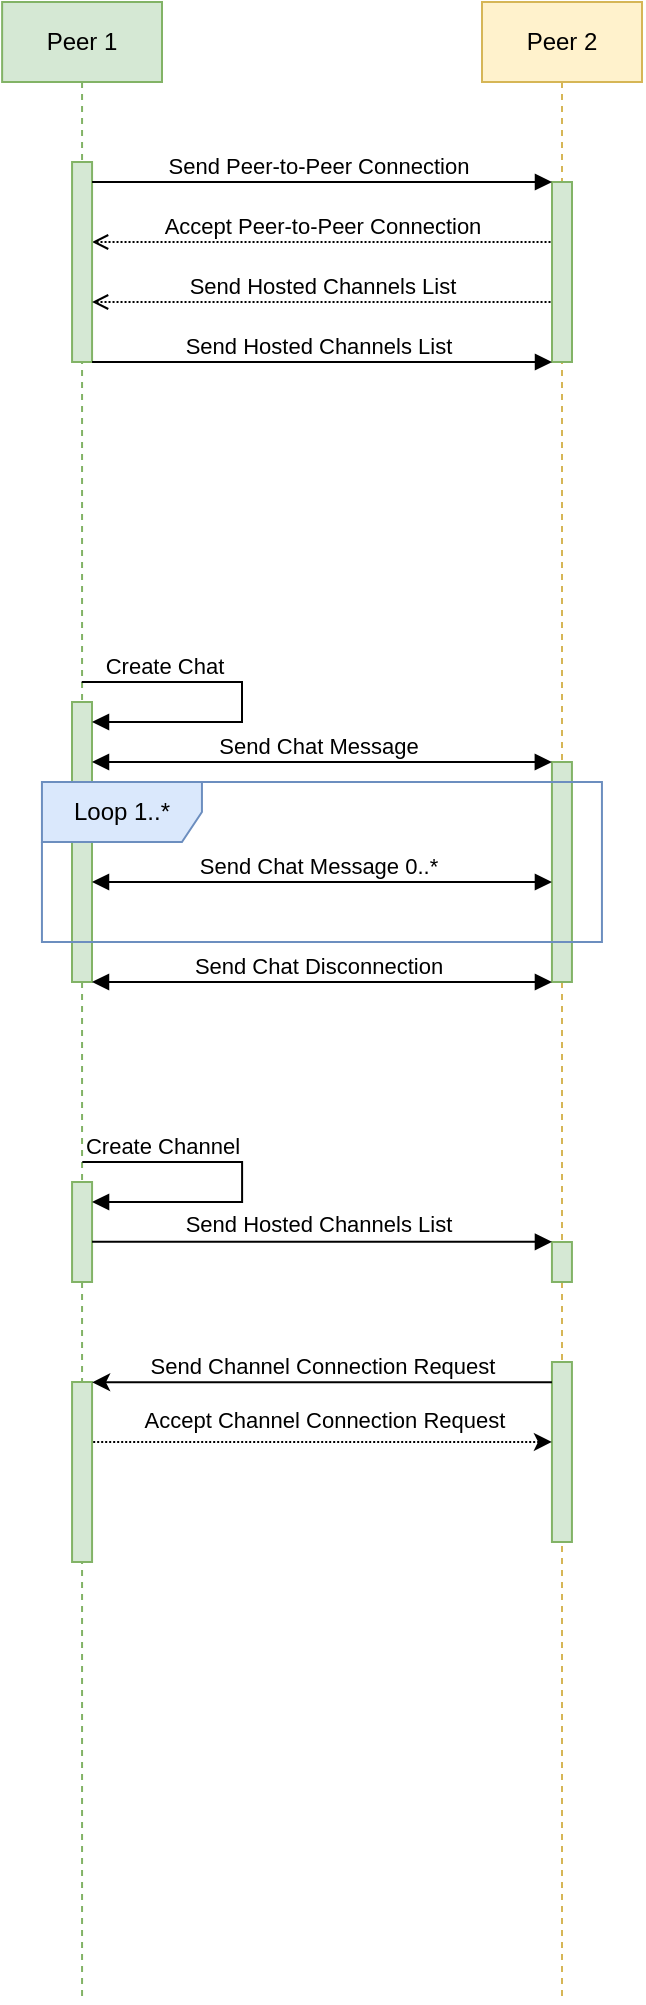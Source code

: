 <mxfile version="16.6.2" type="github">
  <diagram name="Page-1" id="9361dd3d-8414-5efd-6122-117bd74ce7a7">
    <mxGraphModel dx="547" dy="1080" grid="1" gridSize="10" guides="1" tooltips="1" connect="1" arrows="1" fold="1" page="0" pageScale="1.5" pageWidth="826" pageHeight="1169" background="none" math="0" shadow="0">
      <root>
        <mxCell id="0" />
        <mxCell id="1" parent="0" />
        <mxCell id="11drq7sAJ2hJXasCKpL5-99" value="" style="endArrow=none;html=1;rounded=0;startArrow=open;startFill=0;dashed=1;dashPattern=1 1;" edge="1" parent="1" source="11drq7sAJ2hJXasCKpL5-96" target="11drq7sAJ2hJXasCKpL5-98">
          <mxGeometry width="50" height="50" relative="1" as="geometry">
            <mxPoint x="340" y="-260" as="sourcePoint" />
            <mxPoint x="420" y="-280" as="targetPoint" />
            <Array as="points">
              <mxPoint x="340" y="-320" />
            </Array>
          </mxGeometry>
        </mxCell>
        <mxCell id="11drq7sAJ2hJXasCKpL5-100" value="Accept Peer-to-Peer Connection" style="edgeLabel;html=1;align=center;verticalAlign=bottom;resizable=0;points=[];labelPosition=center;verticalLabelPosition=top;labelBackgroundColor=none;" vertex="1" connectable="0" parent="11drq7sAJ2hJXasCKpL5-99">
          <mxGeometry x="-0.046" y="-1" relative="1" as="geometry">
            <mxPoint x="5" y="-1" as="offset" />
          </mxGeometry>
        </mxCell>
        <mxCell id="11drq7sAJ2hJXasCKpL5-93" value="Peer 1" style="shape=umlLifeline;perimeter=lifelinePerimeter;whiteSpace=wrap;html=1;container=1;collapsible=0;recursiveResize=0;outlineConnect=0;fillColor=#d5e8d4;strokeColor=#82b366;" vertex="1" parent="1">
          <mxGeometry x="160.06" y="-440" width="79.94" height="1000" as="geometry" />
        </mxCell>
        <mxCell id="11drq7sAJ2hJXasCKpL5-96" value="" style="html=1;points=[];perimeter=orthogonalPerimeter;fillColor=#d5e8d4;strokeColor=#82b366;" vertex="1" parent="11drq7sAJ2hJXasCKpL5-93">
          <mxGeometry x="34.97" y="80" width="10" height="100" as="geometry" />
        </mxCell>
        <mxCell id="11drq7sAJ2hJXasCKpL5-108" value="" style="html=1;points=[];perimeter=orthogonalPerimeter;labelBackgroundColor=none;fillColor=#d5e8d4;strokeColor=#82b366;" vertex="1" parent="11drq7sAJ2hJXasCKpL5-93">
          <mxGeometry x="34.97" y="590" width="10" height="50" as="geometry" />
        </mxCell>
        <mxCell id="11drq7sAJ2hJXasCKpL5-116" value="" style="html=1;points=[];perimeter=orthogonalPerimeter;labelBackgroundColor=none;fillColor=#d5e8d4;strokeColor=#82b366;" vertex="1" parent="11drq7sAJ2hJXasCKpL5-93">
          <mxGeometry x="34.97" y="690" width="10" height="90" as="geometry" />
        </mxCell>
        <mxCell id="11drq7sAJ2hJXasCKpL5-123" value="" style="endArrow=block;html=1;rounded=0;endFill=1;edgeStyle=orthogonalEdgeStyle;" edge="1" parent="11drq7sAJ2hJXasCKpL5-93" target="11drq7sAJ2hJXasCKpL5-108">
          <mxGeometry width="50" height="50" relative="1" as="geometry">
            <mxPoint x="40.085" y="580" as="sourcePoint" />
            <mxPoint x="19.94" y="970" as="targetPoint" />
            <Array as="points">
              <mxPoint x="120" y="580" />
              <mxPoint x="120" y="600" />
            </Array>
          </mxGeometry>
        </mxCell>
        <mxCell id="11drq7sAJ2hJXasCKpL5-124" value="Create Channel" style="edgeLabel;align=center;verticalAlign=bottom;resizable=0;points=[];labelPosition=center;verticalLabelPosition=top;html=1;labelBackgroundColor=none;" vertex="1" connectable="0" parent="11drq7sAJ2hJXasCKpL5-123">
          <mxGeometry x="-0.258" relative="1" as="geometry">
            <mxPoint x="-25" as="offset" />
          </mxGeometry>
        </mxCell>
        <mxCell id="11drq7sAJ2hJXasCKpL5-94" value="Peer 2" style="shape=umlLifeline;perimeter=lifelinePerimeter;whiteSpace=wrap;html=1;container=1;collapsible=0;recursiveResize=0;outlineConnect=0;fillColor=#fff2cc;strokeColor=#d6b656;" vertex="1" parent="1">
          <mxGeometry x="400" y="-440" width="80" height="1000" as="geometry" />
        </mxCell>
        <mxCell id="11drq7sAJ2hJXasCKpL5-113" value="" style="html=1;points=[];perimeter=orthogonalPerimeter;labelBackgroundColor=none;fillColor=#d5e8d4;strokeColor=#82b366;" vertex="1" parent="11drq7sAJ2hJXasCKpL5-94">
          <mxGeometry x="34.97" y="620" width="10" height="20" as="geometry" />
        </mxCell>
        <mxCell id="11drq7sAJ2hJXasCKpL5-117" value="" style="html=1;points=[];perimeter=orthogonalPerimeter;labelBackgroundColor=none;fillColor=#d5e8d4;strokeColor=#82b366;" vertex="1" parent="11drq7sAJ2hJXasCKpL5-94">
          <mxGeometry x="34.97" y="680" width="10" height="90" as="geometry" />
        </mxCell>
        <mxCell id="11drq7sAJ2hJXasCKpL5-128" value="" style="html=1;points=[];perimeter=orthogonalPerimeter;fillColor=#d5e8d4;strokeColor=#82b366;" vertex="1" parent="11drq7sAJ2hJXasCKpL5-94">
          <mxGeometry x="-205" y="350" width="10" height="140" as="geometry" />
        </mxCell>
        <mxCell id="11drq7sAJ2hJXasCKpL5-131" value="" style="html=1;points=[];perimeter=orthogonalPerimeter;fillColor=#d5e8d4;strokeColor=#82b366;" vertex="1" parent="11drq7sAJ2hJXasCKpL5-94">
          <mxGeometry x="34.97" y="380" width="10" height="110" as="geometry" />
        </mxCell>
        <mxCell id="11drq7sAJ2hJXasCKpL5-136" value="" style="endArrow=block;html=1;rounded=0;endFill=1;startArrow=block;startFill=1;" edge="1" parent="11drq7sAJ2hJXasCKpL5-94" source="11drq7sAJ2hJXasCKpL5-128" target="11drq7sAJ2hJXasCKpL5-131">
          <mxGeometry width="50" height="50" relative="1" as="geometry">
            <mxPoint x="-160.03" y="450" as="sourcePoint" />
            <mxPoint x="-20.03" y="460" as="targetPoint" />
            <Array as="points">
              <mxPoint x="-50" y="440" />
            </Array>
          </mxGeometry>
        </mxCell>
        <mxCell id="11drq7sAJ2hJXasCKpL5-137" value="Send Chat Message 0..*" style="edgeLabel;align=center;verticalAlign=bottom;resizable=0;points=[];labelPosition=center;verticalLabelPosition=top;html=1;labelBackgroundColor=none;" vertex="1" connectable="0" parent="11drq7sAJ2hJXasCKpL5-136">
          <mxGeometry x="-0.258" relative="1" as="geometry">
            <mxPoint x="27" as="offset" />
          </mxGeometry>
        </mxCell>
        <mxCell id="11drq7sAJ2hJXasCKpL5-138" value="" style="endArrow=block;html=1;rounded=0;endFill=1;startArrow=block;startFill=1;" edge="1" parent="11drq7sAJ2hJXasCKpL5-94" source="11drq7sAJ2hJXasCKpL5-128" target="11drq7sAJ2hJXasCKpL5-131">
          <mxGeometry width="50" height="50" relative="1" as="geometry">
            <mxPoint x="-185.01" y="370.28" as="sourcePoint" />
            <mxPoint x="45.01" y="379.8" as="targetPoint" />
            <Array as="points">
              <mxPoint x="-10" y="490" />
            </Array>
          </mxGeometry>
        </mxCell>
        <mxCell id="11drq7sAJ2hJXasCKpL5-139" value="Send Chat Disconnection" style="edgeLabel;align=center;verticalAlign=bottom;resizable=0;points=[];labelPosition=center;verticalLabelPosition=top;html=1;labelBackgroundColor=none;" vertex="1" connectable="0" parent="11drq7sAJ2hJXasCKpL5-138">
          <mxGeometry x="-0.258" relative="1" as="geometry">
            <mxPoint x="27" as="offset" />
          </mxGeometry>
        </mxCell>
        <mxCell id="11drq7sAJ2hJXasCKpL5-98" value="" style="html=1;points=[];perimeter=orthogonalPerimeter;fillColor=#d5e8d4;strokeColor=#82b366;" vertex="1" parent="11drq7sAJ2hJXasCKpL5-94">
          <mxGeometry x="35" y="90" width="10" height="90" as="geometry" />
        </mxCell>
        <mxCell id="11drq7sAJ2hJXasCKpL5-140" value="" style="endArrow=block;html=1;rounded=0;endFill=1;startArrow=block;startFill=1;entryX=-0.005;entryY=0;entryDx=0;entryDy=0;entryPerimeter=0;" edge="1" parent="11drq7sAJ2hJXasCKpL5-94" source="11drq7sAJ2hJXasCKpL5-128" target="11drq7sAJ2hJXasCKpL5-131">
          <mxGeometry width="50" height="50" relative="1" as="geometry">
            <mxPoint x="-185" y="425" as="sourcePoint" />
            <mxPoint x="44.97" y="425" as="targetPoint" />
          </mxGeometry>
        </mxCell>
        <mxCell id="11drq7sAJ2hJXasCKpL5-141" value="Send Chat Message" style="edgeLabel;align=center;verticalAlign=bottom;resizable=0;points=[];labelPosition=center;verticalLabelPosition=top;html=1;labelBackgroundColor=none;" vertex="1" connectable="0" parent="11drq7sAJ2hJXasCKpL5-140">
          <mxGeometry x="-0.258" relative="1" as="geometry">
            <mxPoint x="27" as="offset" />
          </mxGeometry>
        </mxCell>
        <mxCell id="11drq7sAJ2hJXasCKpL5-95" value="" style="endArrow=block;html=1;rounded=0;endFill=1;entryX=-0.001;entryY=0;entryDx=0;entryDy=0;entryPerimeter=0;" edge="1" parent="1" source="11drq7sAJ2hJXasCKpL5-96" target="11drq7sAJ2hJXasCKpL5-98">
          <mxGeometry width="50" height="50" relative="1" as="geometry">
            <mxPoint x="320" y="-300" as="sourcePoint" />
            <mxPoint x="390" y="-320" as="targetPoint" />
          </mxGeometry>
        </mxCell>
        <mxCell id="11drq7sAJ2hJXasCKpL5-97" value="Send Peer-to-Peer Connection" style="edgeLabel;align=center;verticalAlign=bottom;resizable=0;points=[];labelPosition=center;verticalLabelPosition=top;html=1;labelBackgroundColor=none;" vertex="1" connectable="0" parent="11drq7sAJ2hJXasCKpL5-95">
          <mxGeometry x="-0.258" relative="1" as="geometry">
            <mxPoint x="27" as="offset" />
          </mxGeometry>
        </mxCell>
        <mxCell id="11drq7sAJ2hJXasCKpL5-109" value="" style="endArrow=block;html=1;rounded=0;endFill=1;entryX=0;entryY=-0.004;entryDx=0;entryDy=0;entryPerimeter=0;" edge="1" parent="1" source="11drq7sAJ2hJXasCKpL5-108" target="11drq7sAJ2hJXasCKpL5-113">
          <mxGeometry width="50" height="50" relative="1" as="geometry">
            <mxPoint x="220" y="550" as="sourcePoint" />
            <mxPoint x="380" y="550" as="targetPoint" />
          </mxGeometry>
        </mxCell>
        <mxCell id="11drq7sAJ2hJXasCKpL5-110" value="Send Hosted Channels List" style="edgeLabel;align=center;verticalAlign=bottom;resizable=0;points=[];labelPosition=center;verticalLabelPosition=top;html=1;labelBackgroundColor=none;" vertex="1" connectable="0" parent="11drq7sAJ2hJXasCKpL5-109">
          <mxGeometry x="-0.258" relative="1" as="geometry">
            <mxPoint x="27" as="offset" />
          </mxGeometry>
        </mxCell>
        <mxCell id="11drq7sAJ2hJXasCKpL5-118" value="" style="endArrow=classic;html=1;rounded=0;endFill=1;entryX=1.002;entryY=0.002;entryDx=0;entryDy=0;entryPerimeter=0;" edge="1" parent="1" source="11drq7sAJ2hJXasCKpL5-117" target="11drq7sAJ2hJXasCKpL5-116">
          <mxGeometry width="50" height="50" relative="1" as="geometry">
            <mxPoint x="270.0" y="640" as="sourcePoint" />
            <mxPoint x="260" y="660" as="targetPoint" />
          </mxGeometry>
        </mxCell>
        <mxCell id="11drq7sAJ2hJXasCKpL5-119" value="Send Channel Connection Request" style="edgeLabel;align=center;verticalAlign=bottom;resizable=0;points=[];labelPosition=center;verticalLabelPosition=top;html=1;labelBackgroundColor=none;" vertex="1" connectable="0" parent="11drq7sAJ2hJXasCKpL5-118">
          <mxGeometry x="-0.258" relative="1" as="geometry">
            <mxPoint x="-30" as="offset" />
          </mxGeometry>
        </mxCell>
        <mxCell id="11drq7sAJ2hJXasCKpL5-120" value="" style="endArrow=none;html=1;rounded=0;exitX=-0.001;exitY=0.444;exitDx=0;exitDy=0;exitPerimeter=0;startArrow=classic;startFill=1;dashed=1;dashPattern=1 1;" edge="1" parent="1" source="11drq7sAJ2hJXasCKpL5-117" target="11drq7sAJ2hJXasCKpL5-116">
          <mxGeometry width="50" height="50" relative="1" as="geometry">
            <mxPoint x="360.0" y="680" as="sourcePoint" />
            <mxPoint x="589.98" y="680.16" as="targetPoint" />
          </mxGeometry>
        </mxCell>
        <mxCell id="11drq7sAJ2hJXasCKpL5-121" value="Accept Channel Connection Request" style="edgeLabel;html=1;align=center;verticalAlign=bottom;resizable=0;points=[];labelPosition=center;verticalLabelPosition=top;labelBackgroundColor=none;" vertex="1" connectable="0" parent="11drq7sAJ2hJXasCKpL5-120">
          <mxGeometry x="-0.046" y="-1" relative="1" as="geometry">
            <mxPoint x="-5" y="-1" as="offset" />
          </mxGeometry>
        </mxCell>
        <mxCell id="11drq7sAJ2hJXasCKpL5-129" value="" style="endArrow=block;html=1;rounded=0;endFill=1;edgeStyle=orthogonalEdgeStyle;" edge="1" parent="1" target="11drq7sAJ2hJXasCKpL5-128">
          <mxGeometry width="50" height="50" relative="1" as="geometry">
            <mxPoint x="199.863" y="-100" as="sourcePoint" />
            <mxPoint x="270" y="-60" as="targetPoint" />
            <Array as="points">
              <mxPoint x="280" y="-100" />
              <mxPoint x="280" y="-80" />
            </Array>
          </mxGeometry>
        </mxCell>
        <mxCell id="11drq7sAJ2hJXasCKpL5-130" value="Create Chat" style="edgeLabel;align=center;verticalAlign=bottom;resizable=0;points=[];labelPosition=center;verticalLabelPosition=top;html=1;labelBackgroundColor=none;" vertex="1" connectable="0" parent="11drq7sAJ2hJXasCKpL5-129">
          <mxGeometry x="-0.258" relative="1" as="geometry">
            <mxPoint x="-24" as="offset" />
          </mxGeometry>
        </mxCell>
        <mxCell id="11drq7sAJ2hJXasCKpL5-127" value="Loop 1..*" style="shape=umlFrame;whiteSpace=wrap;html=1;labelBackgroundColor=none;width=80;height=30;fillColor=#dae8fc;strokeColor=#6c8ebf;" vertex="1" parent="1">
          <mxGeometry x="179.97" y="-50" width="280" height="80" as="geometry" />
        </mxCell>
        <mxCell id="11drq7sAJ2hJXasCKpL5-142" value="" style="endArrow=block;html=1;rounded=0;endFill=1;" edge="1" parent="1" source="11drq7sAJ2hJXasCKpL5-96" target="11drq7sAJ2hJXasCKpL5-98">
          <mxGeometry width="50" height="50" relative="1" as="geometry">
            <mxPoint x="410" y="-300.0" as="sourcePoint" />
            <mxPoint x="639.94" y="-300.0" as="targetPoint" />
            <Array as="points">
              <mxPoint x="340" y="-260" />
            </Array>
          </mxGeometry>
        </mxCell>
        <mxCell id="11drq7sAJ2hJXasCKpL5-143" value="Send Hosted Channels List" style="edgeLabel;align=center;verticalAlign=bottom;resizable=0;points=[];labelPosition=center;verticalLabelPosition=top;html=1;labelBackgroundColor=none;" vertex="1" connectable="0" parent="11drq7sAJ2hJXasCKpL5-142">
          <mxGeometry x="-0.258" relative="1" as="geometry">
            <mxPoint x="27" as="offset" />
          </mxGeometry>
        </mxCell>
        <mxCell id="11drq7sAJ2hJXasCKpL5-144" value="" style="endArrow=none;html=1;rounded=0;startArrow=open;startFill=0;dashed=1;dashPattern=1 1;" edge="1" parent="1" source="11drq7sAJ2hJXasCKpL5-96" target="11drq7sAJ2hJXasCKpL5-98">
          <mxGeometry width="50" height="50" relative="1" as="geometry">
            <mxPoint x="215.03" y="-310" as="sourcePoint" />
            <mxPoint x="445.0" y="-310" as="targetPoint" />
            <Array as="points">
              <mxPoint x="350" y="-290" />
            </Array>
          </mxGeometry>
        </mxCell>
        <mxCell id="11drq7sAJ2hJXasCKpL5-145" value="Send Hosted Channels List" style="edgeLabel;html=1;align=center;verticalAlign=bottom;resizable=0;points=[];labelPosition=center;verticalLabelPosition=top;labelBackgroundColor=none;" vertex="1" connectable="0" parent="11drq7sAJ2hJXasCKpL5-144">
          <mxGeometry x="-0.046" y="-1" relative="1" as="geometry">
            <mxPoint x="5" y="-1" as="offset" />
          </mxGeometry>
        </mxCell>
      </root>
    </mxGraphModel>
  </diagram>
</mxfile>
